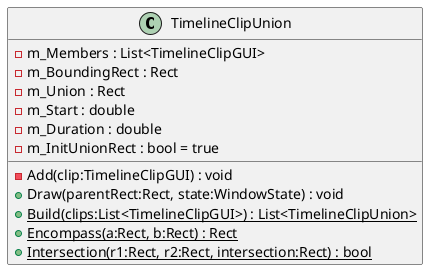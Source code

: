 @startuml
class TimelineClipUnion {
    - m_Members : List<TimelineClipGUI>
    - m_BoundingRect : Rect
    - m_Union : Rect
    - m_Start : double
    - m_Duration : double
    - m_InitUnionRect : bool = true
    - Add(clip:TimelineClipGUI) : void
    + Draw(parentRect:Rect, state:WindowState) : void
    + {static} Build(clips:List<TimelineClipGUI>) : List<TimelineClipUnion>
    + {static} Encompass(a:Rect, b:Rect) : Rect
    + {static} Intersection(r1:Rect, r2:Rect, intersection:Rect) : bool
}
@enduml
